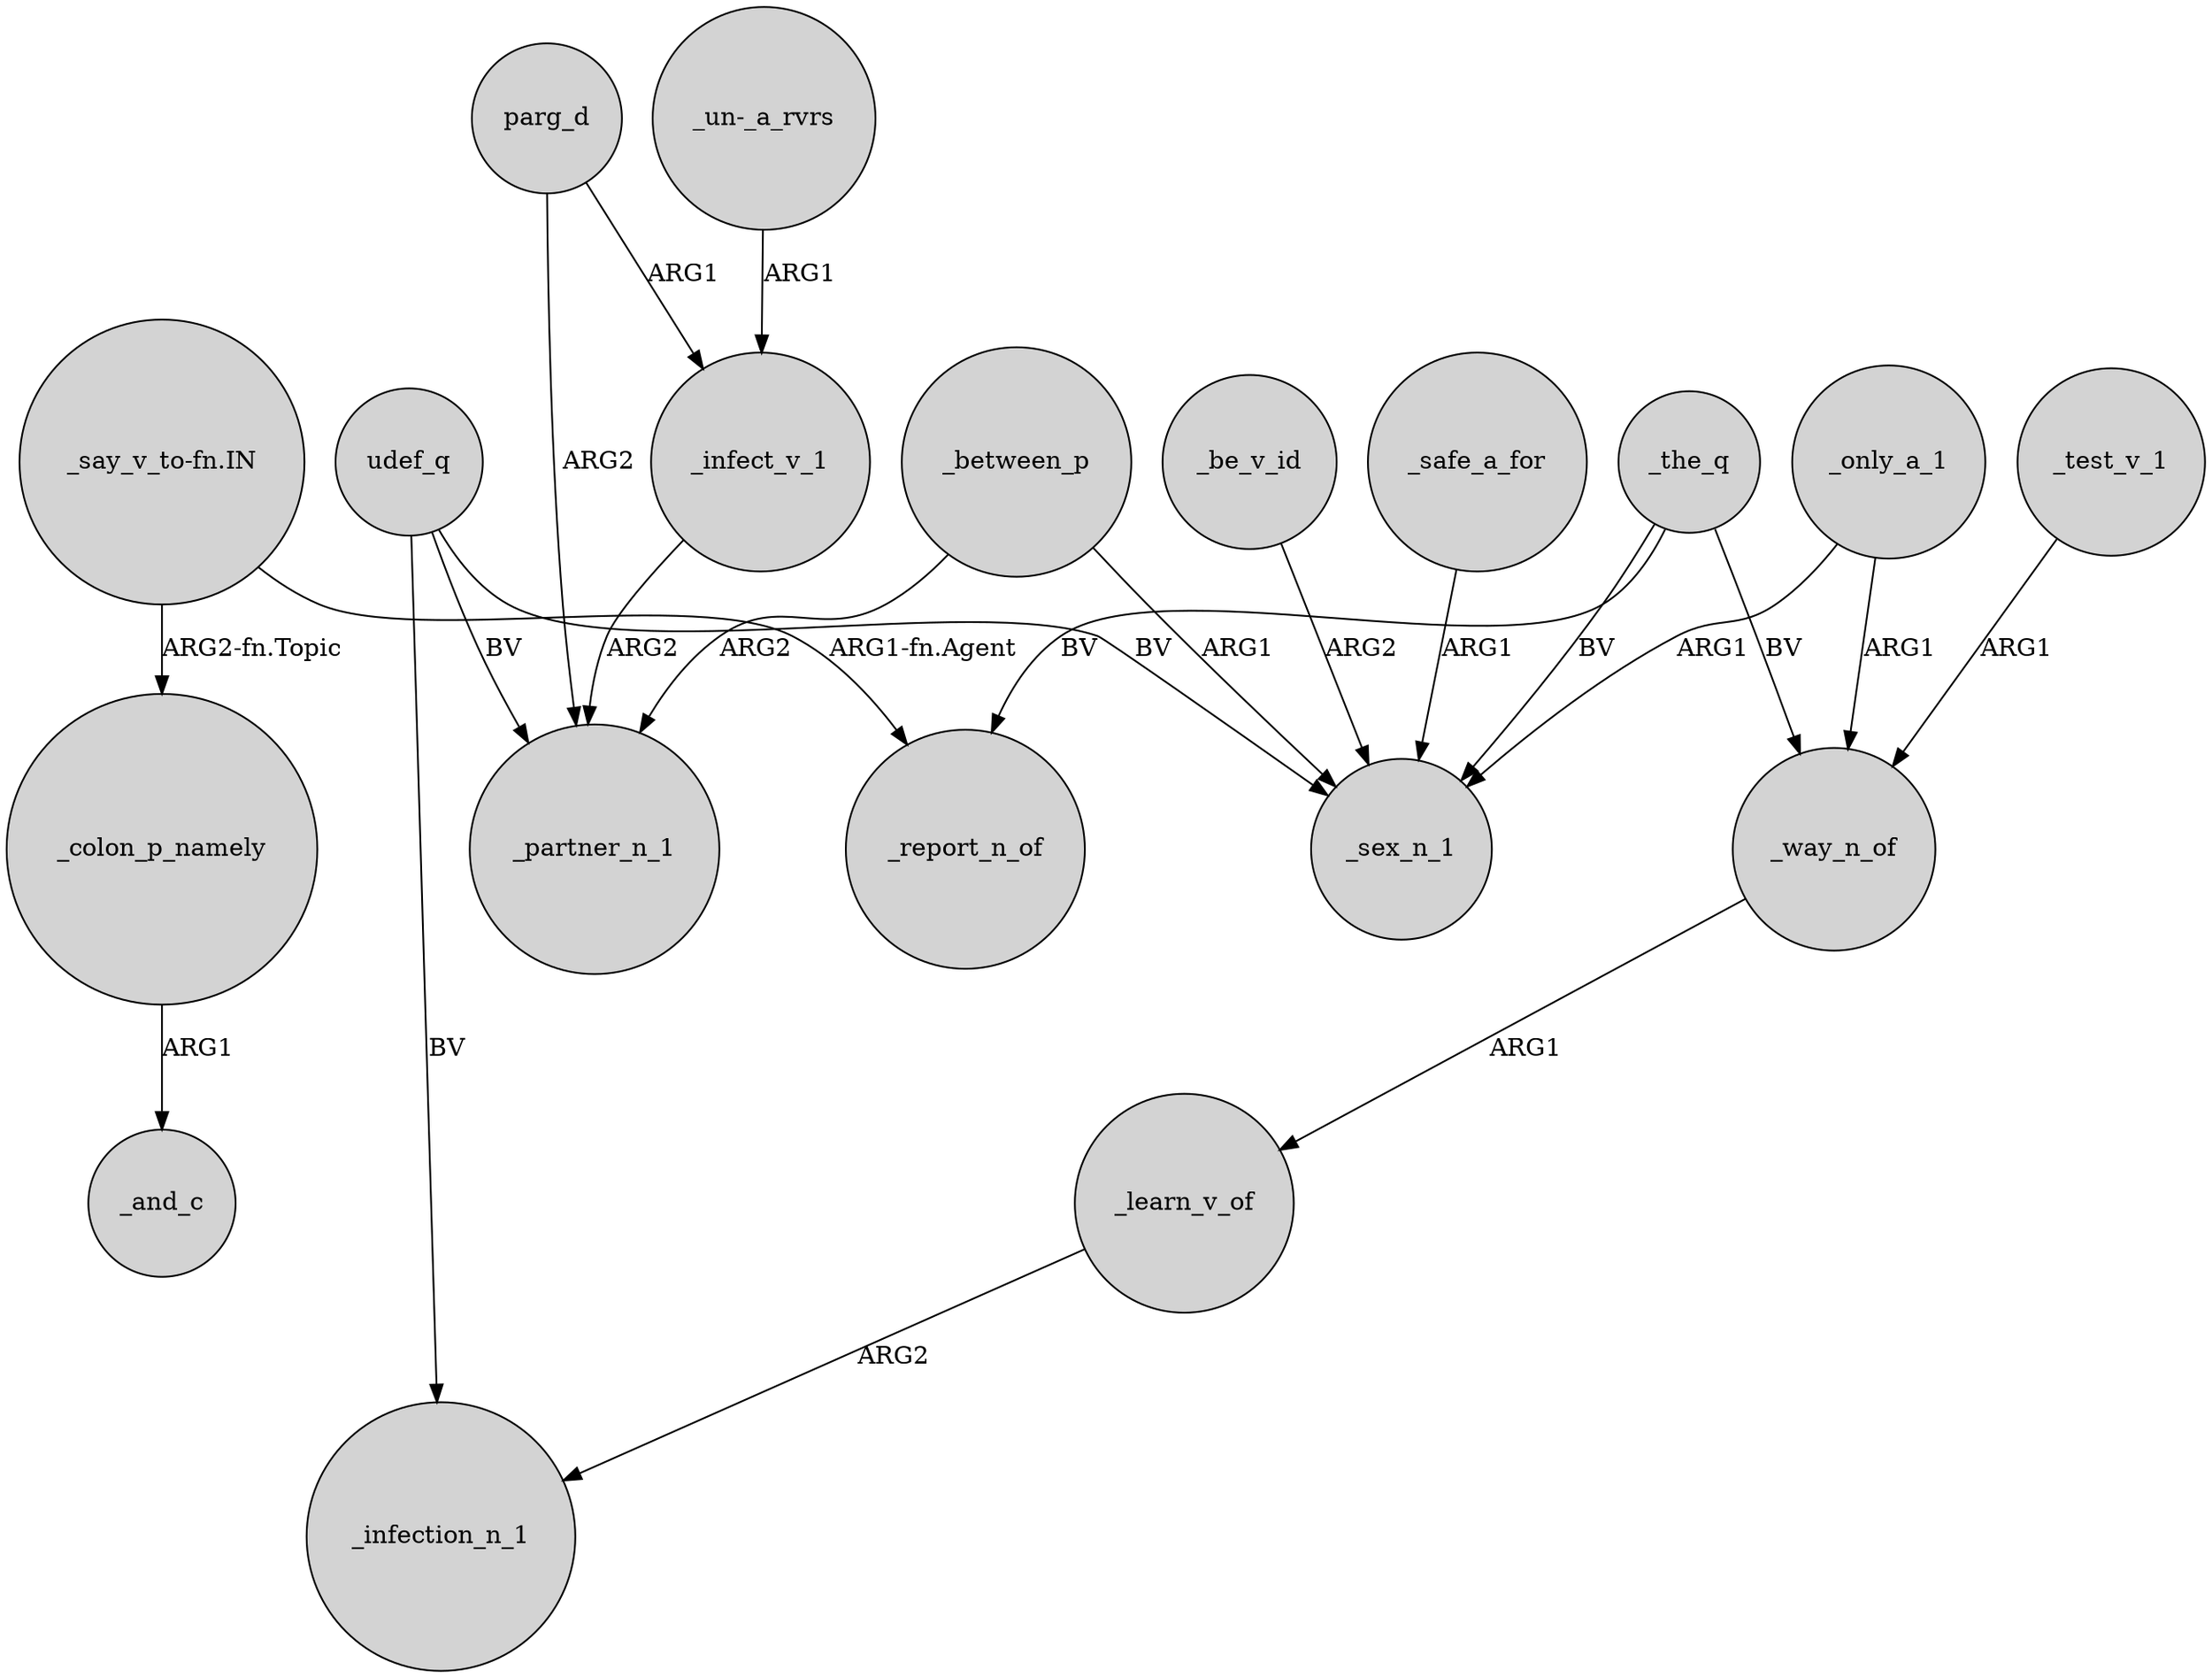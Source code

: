 digraph {
	node [shape=circle style=filled]
	"_say_v_to-fn.IN" -> _report_n_of [label="ARG1-fn.Agent"]
	_infect_v_1 -> _partner_n_1 [label=ARG2]
	"_say_v_to-fn.IN" -> _colon_p_namely [label="ARG2-fn.Topic"]
	_the_q -> _way_n_of [label=BV]
	_learn_v_of -> _infection_n_1 [label=ARG2]
	_safe_a_for -> _sex_n_1 [label=ARG1]
	udef_q -> _partner_n_1 [label=BV]
	"_un-_a_rvrs" -> _infect_v_1 [label=ARG1]
	_between_p -> _sex_n_1 [label=ARG1]
	_test_v_1 -> _way_n_of [label=ARG1]
	udef_q -> _sex_n_1 [label=BV]
	parg_d -> _infect_v_1 [label=ARG1]
	_only_a_1 -> _sex_n_1 [label=ARG1]
	_the_q -> _report_n_of [label=BV]
	_between_p -> _partner_n_1 [label=ARG2]
	_the_q -> _sex_n_1 [label=BV]
	_colon_p_namely -> _and_c [label=ARG1]
	parg_d -> _partner_n_1 [label=ARG2]
	udef_q -> _infection_n_1 [label=BV]
	_only_a_1 -> _way_n_of [label=ARG1]
	_be_v_id -> _sex_n_1 [label=ARG2]
	_way_n_of -> _learn_v_of [label=ARG1]
}
